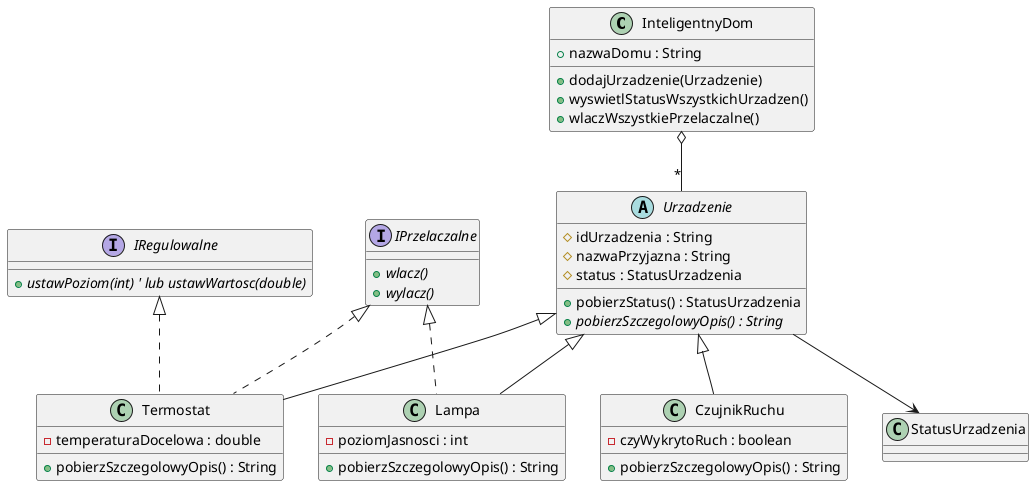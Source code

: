 @startuml

class InteligentnyDom {
  + nazwaDomu : String
  + dodajUrzadzenie(Urzadzenie)
  + wyswietlStatusWszystkichUrzadzen()
  + wlaczWszystkiePrzelaczalne()
}

abstract class Urzadzenie {
  # idUrzadzenia : String
  # nazwaPrzyjazna : String
  # status : StatusUrzadzenia
  + pobierzStatus() : StatusUrzadzenia
  + {abstract} pobierzSzczegolowyOpis() : String
}

class Lampa extends Urzadzenie {
  - poziomJasnosci : int
  + pobierzSzczegolowyOpis() : String
}

class Termostat extends Urzadzenie {
  - temperaturaDocelowa : double
  + pobierzSzczegolowyOpis() : String
}

class CzujnikRuchu extends Urzadzenie {
  - czyWykrytoRuch : boolean
  + pobierzSzczegolowyOpis() : String
}


interface IPrzelaczalne {
  + {abstract} wlacz()
  + {abstract} wylacz()
}

interface IRegulowalne {
  + {abstract} ustawPoziom(int) ' lub ustawWartosc(double)
}

InteligentnyDom o-- "*" Urzadzenie

Urzadzenie --> StatusUrzadzenia

IPrzelaczalne <|.. Lampa
IPrzelaczalne <|.. Termostat
IRegulowalne <|.. Termostat

@enduml